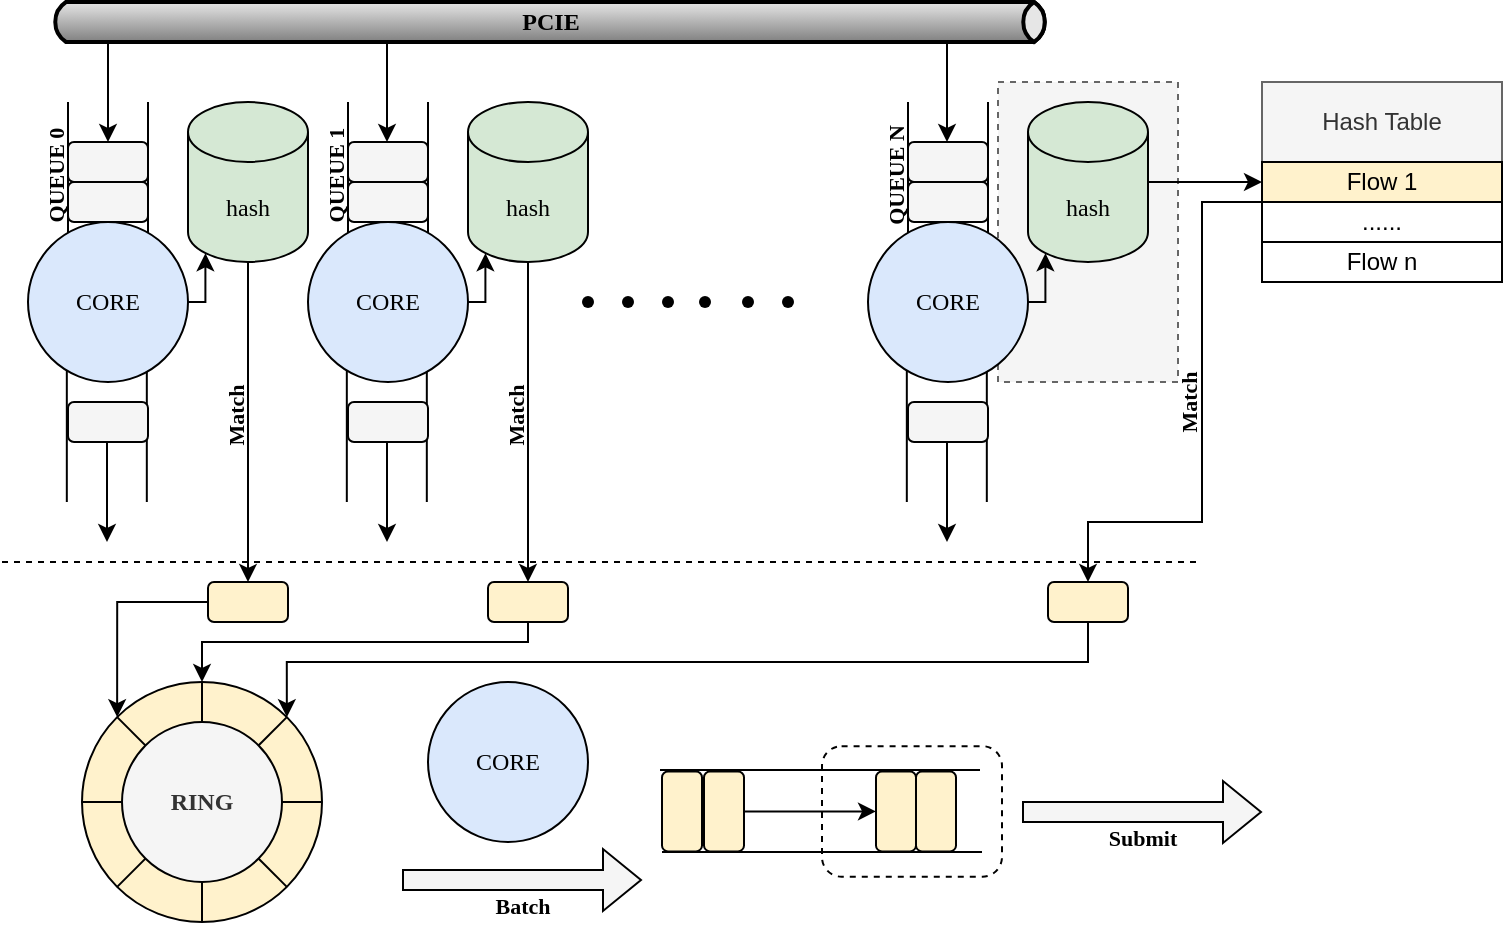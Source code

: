 <mxfile version="25.0.3">
  <diagram name="第 1 页" id="BEPfm012HWBrJYS6_Jwx">
    <mxGraphModel dx="2040" dy="776" grid="1" gridSize="10" guides="1" tooltips="1" connect="1" arrows="1" fold="1" page="1" pageScale="1" pageWidth="827" pageHeight="1169" math="0" shadow="0">
      <root>
        <mxCell id="0" />
        <mxCell id="1" parent="0" />
        <mxCell id="A0dzTfghXdayMWGV7KRl-123" value="" style="group" vertex="1" connectable="0" parent="1">
          <mxGeometry x="-320" y="180" width="750" height="460" as="geometry" />
        </mxCell>
        <mxCell id="A0dzTfghXdayMWGV7KRl-44" style="edgeStyle=orthogonalEdgeStyle;rounded=0;orthogonalLoop=1;jettySize=auto;html=1;exitX=1;exitY=0.5;exitDx=0;exitDy=0;" edge="1" parent="A0dzTfghXdayMWGV7KRl-123" source="A0dzTfghXdayMWGV7KRl-45">
          <mxGeometry relative="1" as="geometry">
            <mxPoint x="500" y="405" as="targetPoint" />
          </mxGeometry>
        </mxCell>
        <mxCell id="A0dzTfghXdayMWGV7KRl-45" value="" style="rounded=1;whiteSpace=wrap;html=1;dashed=1;" vertex="1" parent="A0dzTfghXdayMWGV7KRl-123">
          <mxGeometry x="410" y="372.07" width="90" height="65.29" as="geometry" />
        </mxCell>
        <mxCell id="A0dzTfghXdayMWGV7KRl-46" value="" style="rounded=0;whiteSpace=wrap;html=1;fillColor=#f5f5f5;strokeColor=#666666;fontColor=#333333;dashed=1;" vertex="1" parent="A0dzTfghXdayMWGV7KRl-123">
          <mxGeometry x="498" y="40" width="90" height="150" as="geometry" />
        </mxCell>
        <mxCell id="A0dzTfghXdayMWGV7KRl-47" value="Match" style="edgeStyle=orthogonalEdgeStyle;rounded=0;orthogonalLoop=1;jettySize=auto;html=1;exitX=0.5;exitY=1;exitDx=0;exitDy=0;exitPerimeter=0;entryX=0.5;entryY=0;entryDx=0;entryDy=0;labelBackgroundColor=none;fontStyle=1;horizontal=0;verticalAlign=bottom;fontFamily=Times New Roman;" edge="1" parent="A0dzTfghXdayMWGV7KRl-123" source="A0dzTfghXdayMWGV7KRl-48" target="A0dzTfghXdayMWGV7KRl-65">
          <mxGeometry relative="1" as="geometry" />
        </mxCell>
        <mxCell id="A0dzTfghXdayMWGV7KRl-48" value="hash" style="shape=cylinder3;whiteSpace=wrap;html=1;boundedLbl=1;backgroundOutline=1;size=15;fillColor=#d5e8d4;strokeColor=#000000;labelBackgroundColor=none;fontFamily=Times New Roman;" vertex="1" parent="A0dzTfghXdayMWGV7KRl-123">
          <mxGeometry x="93" y="50" width="60" height="80" as="geometry" />
        </mxCell>
        <mxCell id="A0dzTfghXdayMWGV7KRl-49" value="QUEUE 0" style="endArrow=none;html=1;rounded=0;horizontal=0;verticalAlign=bottom;fontStyle=1;labelBackgroundColor=none;strokeColor=#000000;fontFamily=Times New Roman;" edge="1" parent="A0dzTfghXdayMWGV7KRl-123">
          <mxGeometry width="50" height="50" relative="1" as="geometry">
            <mxPoint x="33" y="130" as="sourcePoint" />
            <mxPoint x="33" y="50" as="targetPoint" />
          </mxGeometry>
        </mxCell>
        <mxCell id="A0dzTfghXdayMWGV7KRl-50" value="" style="endArrow=none;html=1;rounded=0;labelBackgroundColor=none;strokeColor=#000000;fontFamily=Times New Roman;" edge="1" parent="A0dzTfghXdayMWGV7KRl-123">
          <mxGeometry width="50" height="50" relative="1" as="geometry">
            <mxPoint x="73" y="130" as="sourcePoint" />
            <mxPoint x="73" y="50" as="targetPoint" />
          </mxGeometry>
        </mxCell>
        <mxCell id="A0dzTfghXdayMWGV7KRl-51" value="" style="endArrow=none;html=1;rounded=0;labelBackgroundColor=none;strokeColor=#000000;fontFamily=Times New Roman;" edge="1" parent="A0dzTfghXdayMWGV7KRl-123">
          <mxGeometry width="50" height="50" relative="1" as="geometry">
            <mxPoint x="32.41" y="250" as="sourcePoint" />
            <mxPoint x="32.41" y="170" as="targetPoint" />
          </mxGeometry>
        </mxCell>
        <mxCell id="A0dzTfghXdayMWGV7KRl-52" value="" style="endArrow=none;html=1;rounded=0;labelBackgroundColor=none;strokeColor=#000000;fontFamily=Times New Roman;" edge="1" parent="A0dzTfghXdayMWGV7KRl-123">
          <mxGeometry width="50" height="50" relative="1" as="geometry">
            <mxPoint x="72.41" y="250" as="sourcePoint" />
            <mxPoint x="72.41" y="170" as="targetPoint" />
          </mxGeometry>
        </mxCell>
        <mxCell id="A0dzTfghXdayMWGV7KRl-53" value="CORE" style="ellipse;whiteSpace=wrap;html=1;aspect=fixed;fillColor=#dae8fc;strokeColor=#000000;labelBackgroundColor=none;fontFamily=Times New Roman;" vertex="1" parent="A0dzTfghXdayMWGV7KRl-123">
          <mxGeometry x="13" y="110" width="80" height="80" as="geometry" />
        </mxCell>
        <mxCell id="A0dzTfghXdayMWGV7KRl-54" value="" style="rounded=1;whiteSpace=wrap;html=1;fillColor=#f5f5f5;fontColor=#333333;strokeColor=#000000;labelBackgroundColor=none;fontFamily=Times New Roman;" vertex="1" parent="A0dzTfghXdayMWGV7KRl-123">
          <mxGeometry x="33" y="200" width="40" height="20" as="geometry" />
        </mxCell>
        <mxCell id="A0dzTfghXdayMWGV7KRl-55" value="" style="rounded=1;whiteSpace=wrap;html=1;fillColor=#f5f5f5;fontColor=#333333;strokeColor=#000000;labelBackgroundColor=none;fontFamily=Times New Roman;" vertex="1" parent="A0dzTfghXdayMWGV7KRl-123">
          <mxGeometry x="33" y="90" width="40" height="20" as="geometry" />
        </mxCell>
        <mxCell id="A0dzTfghXdayMWGV7KRl-56" value="" style="rounded=1;whiteSpace=wrap;html=1;fillColor=#f5f5f5;fontColor=#333333;strokeColor=#000000;labelBackgroundColor=none;fontFamily=Times New Roman;" vertex="1" parent="A0dzTfghXdayMWGV7KRl-123">
          <mxGeometry x="33" y="70" width="40" height="20" as="geometry" />
        </mxCell>
        <mxCell id="A0dzTfghXdayMWGV7KRl-57" style="edgeStyle=orthogonalEdgeStyle;rounded=0;orthogonalLoop=1;jettySize=auto;html=1;exitX=1;exitY=0.5;exitDx=0;exitDy=0;entryX=0.145;entryY=1;entryDx=0;entryDy=-4.35;entryPerimeter=0;labelBackgroundColor=none;strokeColor=#000000;fontFamily=Times New Roman;" edge="1" parent="A0dzTfghXdayMWGV7KRl-123" source="A0dzTfghXdayMWGV7KRl-53" target="A0dzTfghXdayMWGV7KRl-48">
          <mxGeometry relative="1" as="geometry" />
        </mxCell>
        <mxCell id="A0dzTfghXdayMWGV7KRl-58" value="" style="ellipse;whiteSpace=wrap;html=1;aspect=fixed;fillColor=#fff2cc;strokeColor=default;labelBackgroundColor=none;fontFamily=Times New Roman;" vertex="1" parent="A0dzTfghXdayMWGV7KRl-123">
          <mxGeometry x="40" y="340" width="120" height="120" as="geometry" />
        </mxCell>
        <mxCell id="A0dzTfghXdayMWGV7KRl-59" value="" style="endArrow=none;html=1;rounded=0;exitX=0;exitY=0;exitDx=0;exitDy=0;entryX=1;entryY=1;entryDx=0;entryDy=0;labelBackgroundColor=none;strokeColor=default;fontFamily=Times New Roman;" edge="1" parent="A0dzTfghXdayMWGV7KRl-123" source="A0dzTfghXdayMWGV7KRl-58" target="A0dzTfghXdayMWGV7KRl-58">
          <mxGeometry width="50" height="50" relative="1" as="geometry">
            <mxPoint x="201.5" y="230" as="sourcePoint" />
            <mxPoint x="251.5" y="180" as="targetPoint" />
          </mxGeometry>
        </mxCell>
        <mxCell id="A0dzTfghXdayMWGV7KRl-60" value="" style="endArrow=none;html=1;rounded=0;exitX=0;exitY=0.5;exitDx=0;exitDy=0;entryX=1;entryY=0.5;entryDx=0;entryDy=0;labelBackgroundColor=none;strokeColor=default;fontFamily=Times New Roman;" edge="1" parent="A0dzTfghXdayMWGV7KRl-123" source="A0dzTfghXdayMWGV7KRl-58" target="A0dzTfghXdayMWGV7KRl-58">
          <mxGeometry width="50" height="50" relative="1" as="geometry">
            <mxPoint x="211.5" y="240" as="sourcePoint" />
            <mxPoint x="261.5" y="190" as="targetPoint" />
          </mxGeometry>
        </mxCell>
        <mxCell id="A0dzTfghXdayMWGV7KRl-61" value="" style="endArrow=none;html=1;rounded=0;exitX=0.5;exitY=0;exitDx=0;exitDy=0;entryX=0.5;entryY=1;entryDx=0;entryDy=0;labelBackgroundColor=none;strokeColor=default;fontFamily=Times New Roman;" edge="1" parent="A0dzTfghXdayMWGV7KRl-123" source="A0dzTfghXdayMWGV7KRl-58" target="A0dzTfghXdayMWGV7KRl-58">
          <mxGeometry width="50" height="50" relative="1" as="geometry">
            <mxPoint x="211.5" y="240" as="sourcePoint" />
            <mxPoint x="261.5" y="190" as="targetPoint" />
          </mxGeometry>
        </mxCell>
        <mxCell id="A0dzTfghXdayMWGV7KRl-62" value="" style="endArrow=none;html=1;rounded=0;exitX=1;exitY=0;exitDx=0;exitDy=0;entryX=0;entryY=1;entryDx=0;entryDy=0;labelBackgroundColor=none;strokeColor=default;fontFamily=Times New Roman;" edge="1" parent="A0dzTfghXdayMWGV7KRl-123" source="A0dzTfghXdayMWGV7KRl-58" target="A0dzTfghXdayMWGV7KRl-58">
          <mxGeometry width="50" height="50" relative="1" as="geometry">
            <mxPoint x="221.5" y="250" as="sourcePoint" />
            <mxPoint x="271.5" y="200" as="targetPoint" />
          </mxGeometry>
        </mxCell>
        <mxCell id="A0dzTfghXdayMWGV7KRl-63" value="RING" style="ellipse;whiteSpace=wrap;html=1;aspect=fixed;fillColor=#f5f5f5;fontColor=#333333;strokeColor=default;labelBackgroundColor=none;fontStyle=1;fontFamily=Times New Roman;" vertex="1" parent="A0dzTfghXdayMWGV7KRl-123">
          <mxGeometry x="60" y="360" width="80" height="80" as="geometry" />
        </mxCell>
        <mxCell id="A0dzTfghXdayMWGV7KRl-64" style="edgeStyle=orthogonalEdgeStyle;rounded=0;orthogonalLoop=1;jettySize=auto;html=1;exitX=0;exitY=0.5;exitDx=0;exitDy=0;entryX=0;entryY=0;entryDx=0;entryDy=0;" edge="1" parent="A0dzTfghXdayMWGV7KRl-123" source="A0dzTfghXdayMWGV7KRl-65" target="A0dzTfghXdayMWGV7KRl-58">
          <mxGeometry relative="1" as="geometry" />
        </mxCell>
        <mxCell id="A0dzTfghXdayMWGV7KRl-65" value="" style="rounded=1;whiteSpace=wrap;html=1;fillColor=#fff2cc;strokeColor=default;labelBackgroundColor=none;verticalAlign=top;labelPosition=center;verticalLabelPosition=bottom;align=center;fontFamily=Times New Roman;" vertex="1" parent="A0dzTfghXdayMWGV7KRl-123">
          <mxGeometry x="103" y="290" width="40" height="20" as="geometry" />
        </mxCell>
        <mxCell id="A0dzTfghXdayMWGV7KRl-66" style="edgeStyle=orthogonalEdgeStyle;rounded=0;orthogonalLoop=1;jettySize=auto;html=1;exitX=0.5;exitY=1;exitDx=0;exitDy=0;exitPerimeter=0;labelBackgroundColor=none;fontFamily=Times New Roman;" edge="1" parent="A0dzTfghXdayMWGV7KRl-123">
          <mxGeometry relative="1" as="geometry">
            <mxPoint x="410" y="339.71" as="targetPoint" />
            <mxPoint x="410" y="339.71" as="sourcePoint" />
          </mxGeometry>
        </mxCell>
        <mxCell id="A0dzTfghXdayMWGV7KRl-67" value="hash" style="shape=cylinder3;whiteSpace=wrap;html=1;boundedLbl=1;backgroundOutline=1;size=15;fillColor=#d5e8d4;strokeColor=#000000;labelBackgroundColor=none;fontFamily=Times New Roman;" vertex="1" parent="A0dzTfghXdayMWGV7KRl-123">
          <mxGeometry x="233" y="50" width="60" height="80" as="geometry" />
        </mxCell>
        <mxCell id="A0dzTfghXdayMWGV7KRl-68" value="&lt;span style=&quot;color: rgb(0, 0, 0); font-size: 11px; font-variant-ligatures: normal; font-variant-caps: normal; letter-spacing: normal; orphans: 2; text-align: center; text-indent: 0px; text-transform: none; widows: 2; word-spacing: 0px; -webkit-text-stroke-width: 0px; white-space: nowrap; text-decoration-thickness: initial; text-decoration-style: initial; text-decoration-color: initial; float: none; display: inline !important;&quot;&gt;QUEUE 1&lt;/span&gt;" style="endArrow=none;html=1;rounded=0;horizontal=0;labelBackgroundColor=none;fontStyle=1;verticalAlign=bottom;strokeColor=#000000;fontFamily=Times New Roman;" edge="1" parent="A0dzTfghXdayMWGV7KRl-123">
          <mxGeometry width="50" height="50" relative="1" as="geometry">
            <mxPoint x="173" y="130" as="sourcePoint" />
            <mxPoint x="173" y="50" as="targetPoint" />
          </mxGeometry>
        </mxCell>
        <mxCell id="A0dzTfghXdayMWGV7KRl-69" value="" style="endArrow=none;html=1;rounded=0;labelBackgroundColor=none;strokeColor=#000000;fontFamily=Times New Roman;" edge="1" parent="A0dzTfghXdayMWGV7KRl-123">
          <mxGeometry width="50" height="50" relative="1" as="geometry">
            <mxPoint x="213" y="130" as="sourcePoint" />
            <mxPoint x="213" y="50" as="targetPoint" />
          </mxGeometry>
        </mxCell>
        <mxCell id="A0dzTfghXdayMWGV7KRl-70" value="" style="endArrow=none;html=1;rounded=0;labelBackgroundColor=none;strokeColor=#000000;fontFamily=Times New Roman;" edge="1" parent="A0dzTfghXdayMWGV7KRl-123">
          <mxGeometry width="50" height="50" relative="1" as="geometry">
            <mxPoint x="172.41" y="250" as="sourcePoint" />
            <mxPoint x="172.41" y="170" as="targetPoint" />
          </mxGeometry>
        </mxCell>
        <mxCell id="A0dzTfghXdayMWGV7KRl-71" value="" style="endArrow=none;html=1;rounded=0;labelBackgroundColor=none;strokeColor=#000000;fontFamily=Times New Roman;" edge="1" parent="A0dzTfghXdayMWGV7KRl-123">
          <mxGeometry width="50" height="50" relative="1" as="geometry">
            <mxPoint x="212.41" y="250" as="sourcePoint" />
            <mxPoint x="212.41" y="170" as="targetPoint" />
          </mxGeometry>
        </mxCell>
        <mxCell id="A0dzTfghXdayMWGV7KRl-72" value="CORE" style="ellipse;whiteSpace=wrap;html=1;aspect=fixed;fillColor=#dae8fc;strokeColor=#000000;labelBackgroundColor=none;fontFamily=Times New Roman;" vertex="1" parent="A0dzTfghXdayMWGV7KRl-123">
          <mxGeometry x="153" y="110" width="80" height="80" as="geometry" />
        </mxCell>
        <mxCell id="A0dzTfghXdayMWGV7KRl-73" value="" style="rounded=1;whiteSpace=wrap;html=1;fillColor=#f5f5f5;fontColor=#333333;strokeColor=#000000;labelBackgroundColor=none;fontFamily=Times New Roman;" vertex="1" parent="A0dzTfghXdayMWGV7KRl-123">
          <mxGeometry x="173" y="200" width="40" height="20" as="geometry" />
        </mxCell>
        <mxCell id="A0dzTfghXdayMWGV7KRl-74" value="" style="rounded=1;whiteSpace=wrap;html=1;fillColor=#f5f5f5;fontColor=#333333;strokeColor=#000000;labelBackgroundColor=none;fontFamily=Times New Roman;" vertex="1" parent="A0dzTfghXdayMWGV7KRl-123">
          <mxGeometry x="173" y="90" width="40" height="20" as="geometry" />
        </mxCell>
        <mxCell id="A0dzTfghXdayMWGV7KRl-75" value="" style="rounded=1;whiteSpace=wrap;html=1;fillColor=#f5f5f5;fontColor=#333333;strokeColor=#000000;labelBackgroundColor=none;fontFamily=Times New Roman;" vertex="1" parent="A0dzTfghXdayMWGV7KRl-123">
          <mxGeometry x="173" y="70" width="40" height="20" as="geometry" />
        </mxCell>
        <mxCell id="A0dzTfghXdayMWGV7KRl-76" style="edgeStyle=orthogonalEdgeStyle;rounded=0;orthogonalLoop=1;jettySize=auto;html=1;exitX=1;exitY=0.5;exitDx=0;exitDy=0;entryX=0.145;entryY=1;entryDx=0;entryDy=-4.35;entryPerimeter=0;labelBackgroundColor=none;strokeColor=#000000;fontFamily=Times New Roman;" edge="1" parent="A0dzTfghXdayMWGV7KRl-123" source="A0dzTfghXdayMWGV7KRl-72" target="A0dzTfghXdayMWGV7KRl-67">
          <mxGeometry relative="1" as="geometry" />
        </mxCell>
        <mxCell id="A0dzTfghXdayMWGV7KRl-77" style="edgeStyle=orthogonalEdgeStyle;rounded=0;orthogonalLoop=1;jettySize=auto;html=1;exitX=1;exitY=0.5;exitDx=0;exitDy=0;exitPerimeter=0;entryX=0;entryY=0.5;entryDx=0;entryDy=0;" edge="1" parent="A0dzTfghXdayMWGV7KRl-123" source="A0dzTfghXdayMWGV7KRl-78" target="A0dzTfghXdayMWGV7KRl-115">
          <mxGeometry relative="1" as="geometry" />
        </mxCell>
        <mxCell id="A0dzTfghXdayMWGV7KRl-78" value="hash" style="shape=cylinder3;whiteSpace=wrap;html=1;boundedLbl=1;backgroundOutline=1;size=15;fillColor=#d5e8d4;strokeColor=#000000;labelBackgroundColor=none;fontFamily=Times New Roman;" vertex="1" parent="A0dzTfghXdayMWGV7KRl-123">
          <mxGeometry x="513" y="50" width="60" height="80" as="geometry" />
        </mxCell>
        <mxCell id="A0dzTfghXdayMWGV7KRl-79" value="&lt;span style=&quot;color: rgb(0, 0, 0); font-size: 11px; font-style: normal; font-variant-ligatures: normal; font-variant-caps: normal; letter-spacing: normal; orphans: 2; text-align: center; text-indent: 0px; text-transform: none; widows: 2; word-spacing: 0px; -webkit-text-stroke-width: 0px; white-space: nowrap; text-decoration-thickness: initial; text-decoration-style: initial; text-decoration-color: initial; float: none; display: inline !important;&quot;&gt;QUEUE N&lt;/span&gt;" style="endArrow=none;html=1;rounded=0;horizontal=0;fontStyle=1;verticalAlign=bottom;labelBackgroundColor=none;strokeColor=#000000;fontFamily=Times New Roman;" edge="1" parent="A0dzTfghXdayMWGV7KRl-123">
          <mxGeometry width="50" height="50" relative="1" as="geometry">
            <mxPoint x="453" y="130" as="sourcePoint" />
            <mxPoint x="453" y="50" as="targetPoint" />
          </mxGeometry>
        </mxCell>
        <mxCell id="A0dzTfghXdayMWGV7KRl-80" value="" style="endArrow=none;html=1;rounded=0;labelBackgroundColor=none;strokeColor=#000000;fontFamily=Times New Roman;" edge="1" parent="A0dzTfghXdayMWGV7KRl-123">
          <mxGeometry width="50" height="50" relative="1" as="geometry">
            <mxPoint x="493" y="130" as="sourcePoint" />
            <mxPoint x="493" y="50" as="targetPoint" />
          </mxGeometry>
        </mxCell>
        <mxCell id="A0dzTfghXdayMWGV7KRl-81" value="" style="endArrow=none;html=1;rounded=0;labelBackgroundColor=none;strokeColor=#000000;fontFamily=Times New Roman;" edge="1" parent="A0dzTfghXdayMWGV7KRl-123">
          <mxGeometry width="50" height="50" relative="1" as="geometry">
            <mxPoint x="452.41" y="250" as="sourcePoint" />
            <mxPoint x="452.41" y="170" as="targetPoint" />
          </mxGeometry>
        </mxCell>
        <mxCell id="A0dzTfghXdayMWGV7KRl-82" value="" style="endArrow=none;html=1;rounded=0;labelBackgroundColor=none;strokeColor=#000000;fontFamily=Times New Roman;" edge="1" parent="A0dzTfghXdayMWGV7KRl-123">
          <mxGeometry width="50" height="50" relative="1" as="geometry">
            <mxPoint x="492.41" y="250" as="sourcePoint" />
            <mxPoint x="492.41" y="170" as="targetPoint" />
          </mxGeometry>
        </mxCell>
        <mxCell id="A0dzTfghXdayMWGV7KRl-83" value="CORE" style="ellipse;whiteSpace=wrap;html=1;aspect=fixed;fillColor=#dae8fc;strokeColor=#000000;labelBackgroundColor=none;fontFamily=Times New Roman;" vertex="1" parent="A0dzTfghXdayMWGV7KRl-123">
          <mxGeometry x="433" y="110" width="80" height="80" as="geometry" />
        </mxCell>
        <mxCell id="A0dzTfghXdayMWGV7KRl-84" value="" style="rounded=1;whiteSpace=wrap;html=1;fillColor=#f5f5f5;fontColor=#333333;strokeColor=#000000;labelBackgroundColor=none;fontFamily=Times New Roman;" vertex="1" parent="A0dzTfghXdayMWGV7KRl-123">
          <mxGeometry x="453" y="200" width="40" height="20" as="geometry" />
        </mxCell>
        <mxCell id="A0dzTfghXdayMWGV7KRl-85" value="" style="rounded=1;whiteSpace=wrap;html=1;fillColor=#f5f5f5;fontColor=#333333;strokeColor=#000000;labelBackgroundColor=none;fontFamily=Times New Roman;" vertex="1" parent="A0dzTfghXdayMWGV7KRl-123">
          <mxGeometry x="453" y="90" width="40" height="20" as="geometry" />
        </mxCell>
        <mxCell id="A0dzTfghXdayMWGV7KRl-86" value="" style="rounded=1;whiteSpace=wrap;html=1;fillColor=#f5f5f5;fontColor=#333333;strokeColor=#000000;labelBackgroundColor=none;fontFamily=Times New Roman;" vertex="1" parent="A0dzTfghXdayMWGV7KRl-123">
          <mxGeometry x="453" y="70" width="40" height="20" as="geometry" />
        </mxCell>
        <mxCell id="A0dzTfghXdayMWGV7KRl-87" style="edgeStyle=orthogonalEdgeStyle;rounded=0;orthogonalLoop=1;jettySize=auto;html=1;exitX=1;exitY=0.5;exitDx=0;exitDy=0;entryX=0.145;entryY=1;entryDx=0;entryDy=-4.35;entryPerimeter=0;labelBackgroundColor=none;strokeColor=#000000;fontFamily=Times New Roman;" edge="1" parent="A0dzTfghXdayMWGV7KRl-123" source="A0dzTfghXdayMWGV7KRl-83" target="A0dzTfghXdayMWGV7KRl-78">
          <mxGeometry relative="1" as="geometry" />
        </mxCell>
        <mxCell id="A0dzTfghXdayMWGV7KRl-88" value="" style="group;labelBackgroundColor=none;strokeColor=none;fontFamily=Times New Roman;" vertex="1" connectable="0" parent="A0dzTfghXdayMWGV7KRl-123">
          <mxGeometry x="283" y="140" width="120" height="20" as="geometry" />
        </mxCell>
        <mxCell id="A0dzTfghXdayMWGV7KRl-89" value="" style="shape=waypoint;sketch=0;fillStyle=solid;size=6;pointerEvents=1;points=[];fillColor=none;resizable=0;rotatable=0;perimeter=centerPerimeter;snapToPoint=1;labelBackgroundColor=none;strokeColor=#000000;fontFamily=Times New Roman;" vertex="1" parent="A0dzTfghXdayMWGV7KRl-88">
          <mxGeometry x="20" width="20" height="20" as="geometry" />
        </mxCell>
        <mxCell id="A0dzTfghXdayMWGV7KRl-90" value="" style="shape=waypoint;sketch=0;fillStyle=solid;size=6;pointerEvents=1;points=[];fillColor=none;resizable=0;rotatable=0;perimeter=centerPerimeter;snapToPoint=1;labelBackgroundColor=none;strokeColor=#000000;fontFamily=Times New Roman;" vertex="1" parent="A0dzTfghXdayMWGV7KRl-88">
          <mxGeometry x="40" width="20" height="20" as="geometry" />
        </mxCell>
        <mxCell id="A0dzTfghXdayMWGV7KRl-91" value="" style="shape=waypoint;sketch=0;fillStyle=solid;size=6;pointerEvents=1;points=[];fillColor=none;resizable=0;rotatable=0;perimeter=centerPerimeter;snapToPoint=1;labelBackgroundColor=none;strokeColor=#000000;fontFamily=Times New Roman;" vertex="1" parent="A0dzTfghXdayMWGV7KRl-88">
          <mxGeometry x="58.5" width="20" height="20" as="geometry" />
        </mxCell>
        <mxCell id="A0dzTfghXdayMWGV7KRl-92" value="" style="shape=waypoint;sketch=0;fillStyle=solid;size=6;pointerEvents=1;points=[];fillColor=none;resizable=0;rotatable=0;perimeter=centerPerimeter;snapToPoint=1;labelBackgroundColor=none;strokeColor=#000000;fontFamily=Times New Roman;" vertex="1" parent="A0dzTfghXdayMWGV7KRl-88">
          <mxGeometry x="80" width="20" height="20" as="geometry" />
        </mxCell>
        <mxCell id="A0dzTfghXdayMWGV7KRl-93" value="" style="shape=waypoint;sketch=0;fillStyle=solid;size=6;pointerEvents=1;points=[];fillColor=none;resizable=0;rotatable=0;perimeter=centerPerimeter;snapToPoint=1;labelBackgroundColor=none;strokeColor=#000000;fontFamily=Times New Roman;" vertex="1" parent="A0dzTfghXdayMWGV7KRl-88">
          <mxGeometry x="100" width="20" height="20" as="geometry" />
        </mxCell>
        <mxCell id="A0dzTfghXdayMWGV7KRl-94" value="" style="shape=waypoint;sketch=0;fillStyle=solid;size=6;pointerEvents=1;points=[];fillColor=none;resizable=0;rotatable=0;perimeter=centerPerimeter;snapToPoint=1;labelBackgroundColor=none;strokeColor=#000000;fontFamily=Times New Roman;" vertex="1" parent="A0dzTfghXdayMWGV7KRl-88">
          <mxGeometry width="20" height="20" as="geometry" />
        </mxCell>
        <mxCell id="A0dzTfghXdayMWGV7KRl-95" value="" style="endArrow=classic;html=1;rounded=0;entryX=0.5;entryY=0;entryDx=0;entryDy=0;labelBackgroundColor=none;fontFamily=Times New Roman;" edge="1" parent="A0dzTfghXdayMWGV7KRl-123" target="A0dzTfghXdayMWGV7KRl-56">
          <mxGeometry width="50" height="50" relative="1" as="geometry">
            <mxPoint x="53" y="20" as="sourcePoint" />
            <mxPoint x="400" y="140" as="targetPoint" />
          </mxGeometry>
        </mxCell>
        <mxCell id="A0dzTfghXdayMWGV7KRl-96" value="" style="endArrow=classic;html=1;rounded=0;entryX=0.5;entryY=0;entryDx=0;entryDy=0;labelBackgroundColor=none;fontFamily=Times New Roman;" edge="1" parent="A0dzTfghXdayMWGV7KRl-123">
          <mxGeometry width="50" height="50" relative="1" as="geometry">
            <mxPoint x="192.5" y="20" as="sourcePoint" />
            <mxPoint x="192.5" y="70" as="targetPoint" />
          </mxGeometry>
        </mxCell>
        <mxCell id="A0dzTfghXdayMWGV7KRl-97" value="" style="endArrow=classic;html=1;rounded=0;entryX=0.5;entryY=0;entryDx=0;entryDy=0;labelBackgroundColor=none;fontFamily=Times New Roman;" edge="1" parent="A0dzTfghXdayMWGV7KRl-123">
          <mxGeometry width="50" height="50" relative="1" as="geometry">
            <mxPoint x="472.5" y="20" as="sourcePoint" />
            <mxPoint x="472.5" y="70" as="targetPoint" />
          </mxGeometry>
        </mxCell>
        <mxCell id="A0dzTfghXdayMWGV7KRl-98" value="" style="endArrow=classic;html=1;rounded=0;entryX=0.5;entryY=0;entryDx=0;entryDy=0;labelBackgroundColor=none;fontFamily=Times New Roman;" edge="1" parent="A0dzTfghXdayMWGV7KRl-123">
          <mxGeometry width="50" height="50" relative="1" as="geometry">
            <mxPoint x="52.5" y="220" as="sourcePoint" />
            <mxPoint x="52.5" y="270" as="targetPoint" />
          </mxGeometry>
        </mxCell>
        <mxCell id="A0dzTfghXdayMWGV7KRl-99" value="" style="endArrow=classic;html=1;rounded=0;entryX=0.5;entryY=0;entryDx=0;entryDy=0;labelBackgroundColor=none;fontFamily=Times New Roman;" edge="1" parent="A0dzTfghXdayMWGV7KRl-123">
          <mxGeometry width="50" height="50" relative="1" as="geometry">
            <mxPoint x="192.5" y="220" as="sourcePoint" />
            <mxPoint x="192.5" y="270" as="targetPoint" />
          </mxGeometry>
        </mxCell>
        <mxCell id="A0dzTfghXdayMWGV7KRl-100" value="" style="endArrow=classic;html=1;rounded=0;entryX=0.5;entryY=0;entryDx=0;entryDy=0;labelBackgroundColor=none;fontFamily=Times New Roman;" edge="1" parent="A0dzTfghXdayMWGV7KRl-123">
          <mxGeometry width="50" height="50" relative="1" as="geometry">
            <mxPoint x="472.5" y="220" as="sourcePoint" />
            <mxPoint x="472.5" y="270" as="targetPoint" />
          </mxGeometry>
        </mxCell>
        <mxCell id="A0dzTfghXdayMWGV7KRl-101" value="Match" style="edgeStyle=orthogonalEdgeStyle;rounded=0;orthogonalLoop=1;jettySize=auto;html=1;exitX=0.5;exitY=1;exitDx=0;exitDy=0;exitPerimeter=0;labelBackgroundColor=none;fontStyle=1;horizontal=0;verticalAlign=bottom;fontFamily=Times New Roman;" edge="1" parent="A0dzTfghXdayMWGV7KRl-123" source="A0dzTfghXdayMWGV7KRl-67" target="A0dzTfghXdayMWGV7KRl-103">
          <mxGeometry relative="1" as="geometry">
            <mxPoint x="263" y="290" as="targetPoint" />
            <mxPoint x="263" y="130" as="sourcePoint" />
          </mxGeometry>
        </mxCell>
        <mxCell id="A0dzTfghXdayMWGV7KRl-102" style="edgeStyle=orthogonalEdgeStyle;rounded=0;orthogonalLoop=1;jettySize=auto;html=1;exitX=0.5;exitY=1;exitDx=0;exitDy=0;entryX=0.5;entryY=0;entryDx=0;entryDy=0;" edge="1" parent="A0dzTfghXdayMWGV7KRl-123" source="A0dzTfghXdayMWGV7KRl-103" target="A0dzTfghXdayMWGV7KRl-58">
          <mxGeometry relative="1" as="geometry">
            <Array as="points">
              <mxPoint x="263" y="320" />
              <mxPoint x="100" y="320" />
            </Array>
          </mxGeometry>
        </mxCell>
        <mxCell id="A0dzTfghXdayMWGV7KRl-103" value="" style="rounded=1;whiteSpace=wrap;html=1;fillColor=#fff2cc;strokeColor=default;labelBackgroundColor=none;labelPosition=center;verticalLabelPosition=bottom;align=center;verticalAlign=top;fontFamily=Times New Roman;" vertex="1" parent="A0dzTfghXdayMWGV7KRl-123">
          <mxGeometry x="243" y="290" width="40" height="20" as="geometry" />
        </mxCell>
        <mxCell id="A0dzTfghXdayMWGV7KRl-104" value="" style="endArrow=none;html=1;rounded=0;labelBackgroundColor=none;fontFamily=Times New Roman;" edge="1" parent="A0dzTfghXdayMWGV7KRl-123">
          <mxGeometry width="50" height="50" relative="1" as="geometry">
            <mxPoint x="329" y="384" as="sourcePoint" />
            <mxPoint x="489" y="384" as="targetPoint" />
          </mxGeometry>
        </mxCell>
        <mxCell id="A0dzTfghXdayMWGV7KRl-105" value="" style="endArrow=none;html=1;rounded=0;labelBackgroundColor=none;fontFamily=Times New Roman;" edge="1" parent="A0dzTfghXdayMWGV7KRl-123">
          <mxGeometry width="50" height="50" relative="1" as="geometry">
            <mxPoint x="330" y="425" as="sourcePoint" />
            <mxPoint x="490" y="425" as="targetPoint" />
          </mxGeometry>
        </mxCell>
        <mxCell id="A0dzTfghXdayMWGV7KRl-106" style="edgeStyle=orthogonalEdgeStyle;rounded=0;orthogonalLoop=1;jettySize=auto;html=1;exitX=0.5;exitY=0;exitDx=0;exitDy=0;entryX=0.5;entryY=1;entryDx=0;entryDy=0;labelBackgroundColor=none;fontFamily=Times New Roman;" edge="1" parent="A0dzTfghXdayMWGV7KRl-123" source="A0dzTfghXdayMWGV7KRl-107" target="A0dzTfghXdayMWGV7KRl-109">
          <mxGeometry relative="1" as="geometry" />
        </mxCell>
        <mxCell id="A0dzTfghXdayMWGV7KRl-107" value="" style="rounded=1;whiteSpace=wrap;html=1;rotation=90;fillColor=#fff2cc;strokeColor=default;labelBackgroundColor=none;fontFamily=Times New Roman;" vertex="1" parent="A0dzTfghXdayMWGV7KRl-123">
          <mxGeometry x="341" y="394.71" width="40" height="20" as="geometry" />
        </mxCell>
        <mxCell id="A0dzTfghXdayMWGV7KRl-108" value="Batch" style="shape=flexArrow;endArrow=classic;html=1;rounded=0;verticalAlign=top;labelBackgroundColor=none;fontStyle=1;fillColor=#f5f5f5;strokeColor=default;fontFamily=Times New Roman;" edge="1" parent="A0dzTfghXdayMWGV7KRl-123">
          <mxGeometry width="50" height="50" relative="1" as="geometry">
            <mxPoint x="200" y="439" as="sourcePoint" />
            <mxPoint x="320" y="439" as="targetPoint" />
          </mxGeometry>
        </mxCell>
        <mxCell id="A0dzTfghXdayMWGV7KRl-109" value="" style="rounded=1;whiteSpace=wrap;html=1;rotation=90;fillColor=#fff2cc;strokeColor=default;labelBackgroundColor=none;fontFamily=Times New Roman;" vertex="1" parent="A0dzTfghXdayMWGV7KRl-123">
          <mxGeometry x="427" y="394.71" width="40" height="20" as="geometry" />
        </mxCell>
        <mxCell id="A0dzTfghXdayMWGV7KRl-110" value="" style="rounded=1;whiteSpace=wrap;html=1;rotation=90;fillColor=#fff2cc;strokeColor=default;labelBackgroundColor=none;fontFamily=Times New Roman;" vertex="1" parent="A0dzTfghXdayMWGV7KRl-123">
          <mxGeometry x="320" y="394.71" width="40" height="20" as="geometry" />
        </mxCell>
        <mxCell id="A0dzTfghXdayMWGV7KRl-111" value="" style="rounded=1;whiteSpace=wrap;html=1;rotation=90;fillColor=#fff2cc;strokeColor=default;labelBackgroundColor=none;fontFamily=Times New Roman;" vertex="1" parent="A0dzTfghXdayMWGV7KRl-123">
          <mxGeometry x="447" y="394.71" width="40" height="20" as="geometry" />
        </mxCell>
        <mxCell id="A0dzTfghXdayMWGV7KRl-112" value="&lt;font style=&quot;font-size: 12px;&quot;&gt;PCIE&lt;/font&gt;" style="strokeWidth=2;strokeColor=#000000;dashed=0;align=center;html=1;fontSize=12;shape=mxgraph.eip.messageChannel;fontStyle=1;labelBackgroundColor=none;fontFamily=Times New Roman;" vertex="1" parent="A0dzTfghXdayMWGV7KRl-123">
          <mxGeometry x="24" width="500" height="20" as="geometry" />
        </mxCell>
        <mxCell id="A0dzTfghXdayMWGV7KRl-113" value="Match" style="edgeStyle=orthogonalEdgeStyle;rounded=0;orthogonalLoop=1;jettySize=auto;html=1;exitX=0;exitY=0.5;exitDx=0;exitDy=0;labelBackgroundColor=none;fontStyle=1;verticalAlign=bottom;horizontal=0;fontFamily=Times New Roman;entryX=0.5;entryY=0;entryDx=0;entryDy=0;" edge="1" parent="A0dzTfghXdayMWGV7KRl-123" source="A0dzTfghXdayMWGV7KRl-116" target="A0dzTfghXdayMWGV7KRl-119">
          <mxGeometry relative="1" as="geometry">
            <mxPoint x="542.5" y="310" as="targetPoint" />
            <mxPoint x="542.5" y="130" as="sourcePoint" />
            <Array as="points">
              <mxPoint x="630" y="100" />
              <mxPoint x="600" y="100" />
              <mxPoint x="600" y="260" />
              <mxPoint x="543" y="260" />
            </Array>
          </mxGeometry>
        </mxCell>
        <mxCell id="A0dzTfghXdayMWGV7KRl-114" value="Hash Table" style="rounded=0;whiteSpace=wrap;html=1;fillColor=#f5f5f5;fontColor=#333333;strokeColor=#666666;" vertex="1" parent="A0dzTfghXdayMWGV7KRl-123">
          <mxGeometry x="630" y="40" width="120" height="40" as="geometry" />
        </mxCell>
        <mxCell id="A0dzTfghXdayMWGV7KRl-115" value="Flow 1" style="rounded=0;whiteSpace=wrap;html=1;fillColor=#fff2cc;strokeColor=#000000;" vertex="1" parent="A0dzTfghXdayMWGV7KRl-123">
          <mxGeometry x="630" y="80" width="120" height="20" as="geometry" />
        </mxCell>
        <mxCell id="A0dzTfghXdayMWGV7KRl-116" value="......" style="rounded=0;whiteSpace=wrap;html=1;" vertex="1" parent="A0dzTfghXdayMWGV7KRl-123">
          <mxGeometry x="630" y="100" width="120" height="20" as="geometry" />
        </mxCell>
        <mxCell id="A0dzTfghXdayMWGV7KRl-117" value="Flow n" style="rounded=0;whiteSpace=wrap;html=1;" vertex="1" parent="A0dzTfghXdayMWGV7KRl-123">
          <mxGeometry x="630" y="120" width="120" height="20" as="geometry" />
        </mxCell>
        <mxCell id="A0dzTfghXdayMWGV7KRl-118" style="edgeStyle=orthogonalEdgeStyle;rounded=0;orthogonalLoop=1;jettySize=auto;html=1;exitX=0.5;exitY=1;exitDx=0;exitDy=0;entryX=1;entryY=0;entryDx=0;entryDy=0;" edge="1" parent="A0dzTfghXdayMWGV7KRl-123" source="A0dzTfghXdayMWGV7KRl-119" target="A0dzTfghXdayMWGV7KRl-58">
          <mxGeometry relative="1" as="geometry">
            <Array as="points">
              <mxPoint x="543" y="330" />
              <mxPoint x="142" y="330" />
            </Array>
          </mxGeometry>
        </mxCell>
        <mxCell id="A0dzTfghXdayMWGV7KRl-119" value="" style="rounded=1;whiteSpace=wrap;html=1;fillColor=#fff2cc;strokeColor=default;labelBackgroundColor=none;labelPosition=center;verticalLabelPosition=bottom;align=center;verticalAlign=top;fontFamily=Times New Roman;" vertex="1" parent="A0dzTfghXdayMWGV7KRl-123">
          <mxGeometry x="523" y="290" width="40" height="20" as="geometry" />
        </mxCell>
        <mxCell id="A0dzTfghXdayMWGV7KRl-120" value="CORE" style="ellipse;whiteSpace=wrap;html=1;aspect=fixed;fillColor=#dae8fc;strokeColor=#000000;labelBackgroundColor=none;fontFamily=Times New Roman;" vertex="1" parent="A0dzTfghXdayMWGV7KRl-123">
          <mxGeometry x="213" y="340" width="80" height="80" as="geometry" />
        </mxCell>
        <mxCell id="A0dzTfghXdayMWGV7KRl-121" value="Submit" style="shape=flexArrow;endArrow=classic;html=1;rounded=0;verticalAlign=top;labelBackgroundColor=none;fontStyle=1;fillColor=#f5f5f5;strokeColor=default;fontFamily=Times New Roman;" edge="1" parent="A0dzTfghXdayMWGV7KRl-123">
          <mxGeometry width="50" height="50" relative="1" as="geometry">
            <mxPoint x="510" y="405" as="sourcePoint" />
            <mxPoint x="630" y="405" as="targetPoint" />
          </mxGeometry>
        </mxCell>
        <mxCell id="A0dzTfghXdayMWGV7KRl-122" value="" style="endArrow=none;html=1;rounded=0;dashed=1;" edge="1" parent="A0dzTfghXdayMWGV7KRl-123">
          <mxGeometry width="50" height="50" relative="1" as="geometry">
            <mxPoint y="280" as="sourcePoint" />
            <mxPoint x="600" y="280" as="targetPoint" />
          </mxGeometry>
        </mxCell>
      </root>
    </mxGraphModel>
  </diagram>
</mxfile>
